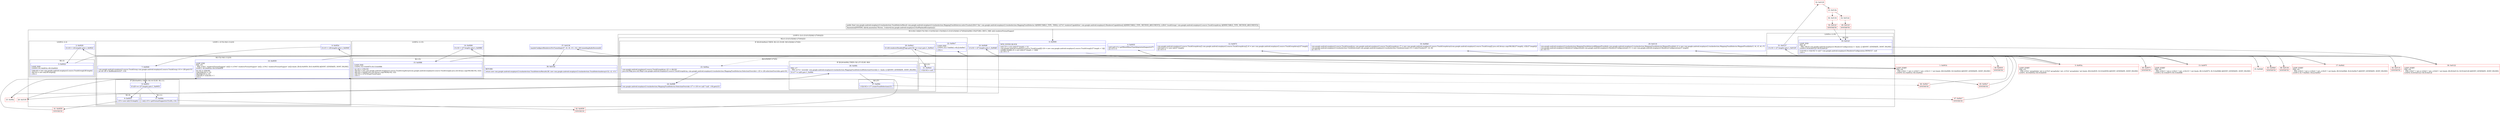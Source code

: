 digraph "CFG forcom.google.android.exoplayer2.trackselection.MappingTrackSelector.selectTracks([Lcom\/google\/android\/exoplayer2\/RendererCapabilities;Lcom\/google\/android\/exoplayer2\/source\/TrackGroupArray;)Lcom\/google\/android\/exoplayer2\/trackselection\/TrackSelectorResult;" {
subgraph cluster_Region_517780818 {
label = "R(12:0|(1:3)|4|(3:7|(1:9)(1:11)|10)|12|(1:15)|16|(2:(1:21)(3:23|24|(1:27)(0))|22)|29|(1:35)|37|38) | DECL_VAR: int[] rendererFormatSupport\l";
node [shape=record,color=blue];
Node_0 [shape=record,label="{0\:\ 0x0000|MTH_ENTER_BLOCK\l|int[] r23 = new int[(r27.length + 1)]\lcom.google.android.exoplayer2.source.TrackGroup[][] r24 = new com.google.android.exoplayer2.source.TrackGroup[(r27.length + 1)][]\lint[][][] int[][][] r6 = new int[(r27.length + 1)][][]\lint r16 = 0\l}"];
subgraph cluster_LoopRegion_982193285 {
label = "LOOP:0: (1:3)";
node [shape=record,color=blue];
Node_2 [shape=record,label="{2\:\ 0x0020|if (r16 \< r24.length) goto L_0x0022\l}"];
subgraph cluster_Region_1090932899 {
label = "R(1:3)";
node [shape=record,color=blue];
Node_3 [shape=record,label="{3\:\ 0x0022|LOOP_END\lLOOP:0: B:1:0x001b\-\>B:3:0x0022\l|r24[r16] = new com.google.android.exoplayer2.source.TrackGroup[r28.length]\lr6[r16] = new int[r28.length][]\lr16++\l}"];
}
}
Node_4 [shape=record,label="{4\:\ 0x0035|int[] int[] r5 = getMixedMimeTypeAdaptationSupport(r27)\lint r15 = 0\l}"];
subgraph cluster_LoopRegion_500659943 {
label = "LOOP:1: (3:7|(1:9)(1:11)|10)";
node [shape=record,color=blue];
Node_6 [shape=record,label="{6\:\ 0x003e|if (r15 \< r28.length) goto L_0x0040\l}"];
subgraph cluster_Region_1691818823 {
label = "R(3:7|(1:9)(1:11)|10)";
node [shape=record,color=blue];
Node_7 [shape=record,label="{7\:\ 0x0040|com.google.android.exoplayer2.source.TrackGroup com.google.android.exoplayer2.source.TrackGroup r14 = r28.get(r15)\lint int r20 = findRenderer(r27, r14)\l}"];
subgraph cluster_IfRegion_477393975 {
label = "IF [B:8:0x0051] THEN: R(1:9) ELSE: R(1:11)";
node [shape=record,color=blue];
Node_8 [shape=record,label="{8\:\ 0x0051|if (r20 == r27.length) goto L_0x0053\l}"];
subgraph cluster_Region_749235008 {
label = "R(1:9)";
node [shape=record,color=blue];
Node_9 [shape=record,label="{9\:\ 0x0053|r19 = new int[r14.length]\l}"];
}
subgraph cluster_Region_1035995902 {
label = "R(1:11)";
node [shape=record,color=blue];
Node_11 [shape=record,label="{11\:\ 0x006c|int[] r19 = getFormatSupport(r27[r20], r14)\l}"];
}
}
Node_10 [shape=record,label="{10\:\ 0x0059|LOOP_END\lPHI: r19 \l  PHI: (r19v1 'rendererFormatSupport' int[]) = (r19v0 'rendererFormatSupport' int[]), (r19v2 'rendererFormatSupport' int[]) binds: [B:42:0x0059, B:41:0x0059] A[DONT_GENERATE, DONT_INLINE]\lLOOP:1: B:5:0x003a\-\>B:10:0x0059\l|int r22 = r23[r20]\lr24[r20][r22] = r14\lr6[r20][r22] = r19\lr23[r20] = r23[r20] + 1\lr15++\l}"];
}
}
Node_12 [shape=record,label="{12\:\ 0x0073|com.google.android.exoplayer2.source.TrackGroupArray[] com.google.android.exoplayer2.source.TrackGroupArray[] r4 = new com.google.android.exoplayer2.source.TrackGroupArray[r27.length]\lint[] int[] r3 = new int[r27.length]\lint r16 = 0\l}"];
subgraph cluster_LoopRegion_2018356422 {
label = "LOOP:2: (1:15)";
node [shape=record,color=blue];
Node_14 [shape=record,label="{14\:\ 0x0084|if (r16 \< r27.length) goto L_0x0086\l}"];
subgraph cluster_Region_1499189627 {
label = "R(1:15)";
node [shape=record,color=blue];
Node_15 [shape=record,label="{15\:\ 0x0086|LOOP_END\lLOOP:2: B:13:0x007f\-\>B:15:0x0086\l|int r22 = r23[r16]\lr4[r16] = new com.google.android.exoplayer2.source.TrackGroupArray((com.google.android.exoplayer2.source.TrackGroup[]) java.util.Arrays.copyOf(r24[r16], r22))\lr6[r16] = (int[][]) java.util.Arrays.copyOf(r6[r16], r22)\lr3[r16] = r27[r16].getTrackType()\lr16++\l}"];
}
}
Node_16 [shape=record,label="{16\:\ 0x00b0|com.google.android.exoplayer2.source.TrackGroupArray com.google.android.exoplayer2.source.TrackGroupArray r7 = new com.google.android.exoplayer2.source.TrackGroupArray((com.google.android.exoplayer2.source.TrackGroup[]) java.util.Arrays.copyOf(r24[r27.length], r23[r27.length]))\lcom.google.android.exoplayer2.trackselection.TrackSelection[] com.google.android.exoplayer2.trackselection.TrackSelection[] r12 = selectTracks(r27, r4, r6)\lint r16 = 0\l}"];
subgraph cluster_LoopRegion_658200228 {
label = "LOOP:3: (2:(1:21)(3:23|24|(1:27)(0))|22)";
node [shape=record,color=blue];
Node_18 [shape=record,label="{18\:\ 0x00d6|if (r16 \< r27.length) goto L_0x00d8\l}"];
subgraph cluster_Region_1193768511 {
label = "R(2:(1:21)(3:23|24|(1:27)(0))|22)";
node [shape=record,color=blue];
subgraph cluster_IfRegion_815017398 {
label = "IF [B:20:0x00e2] THEN: R(1:21) ELSE: R(3:23|24|(1:27)(0))";
node [shape=record,color=blue];
Node_20 [shape=record,label="{20\:\ 0x00e2|if (r26.rendererDisabledFlags.get(r16) == true) goto L_0x00e4\l}"];
subgraph cluster_Region_196966436 {
label = "R(1:21)";
node [shape=record,color=blue];
Node_21 [shape=record,label="{21\:\ 0x00e4|r12[r16] = null\l}"];
}
subgraph cluster_Region_444644399 {
label = "R(3:23|24|(1:27)(0))";
node [shape=record,color=blue];
Node_23 [shape=record,label="{23\:\ 0x00ea|com.google.android.exoplayer2.source.TrackGroupArray r21 = r4[r16]\ljava.util.Map java.util.Map\<com.google.android.exoplayer2.source.TrackGroupArray, com.google.android.exoplayer2.trackselection.MappingTrackSelector.SelectionOverride\> r18 = r26.selectionOverrides.get(r16)\l}"];
Node_24 [shape=record,label="{24\:\ 0x00f8|com.google.android.exoplayer2.trackselection.MappingTrackSelector.SelectionOverride r17 = r18 == null ? null : r18.get(r21)\l}"];
subgraph cluster_IfRegion_1346533881 {
label = "IF [B:26:0x00fc] THEN: R(1:27) ELSE: R(0)";
node [shape=record,color=blue];
Node_26 [shape=record,label="{26\:\ 0x00fc|PHI: r17 \l  PHI: (r17v1 'override' com.google.android.exoplayer2.trackselection.MappingTrackSelector$SelectionOverride) =  binds: [] A[DONT_GENERATE, DONT_INLINE]\l|if (r17 != null) goto L_0x00fe\l}"];
subgraph cluster_Region_771442682 {
label = "R(1:27)";
node [shape=record,color=blue];
Node_27 [shape=record,label="{27\:\ 0x00fe|r12[r16] = r17.createTrackSelection(r21)\l}"];
}
subgraph cluster_Region_925891550 {
label = "R(0)";
node [shape=record,color=blue];
}
}
}
}
Node_22 [shape=record,label="{22\:\ 0x00e7|LOOP_END\lLOOP:3: B:17:0x00d1\-\>B:22:0x00e7\l|r16++\l}"];
}
}
Node_29 [shape=record,label="{29\:\ 0x0116|com.google.android.exoplayer2.trackselection.MappingTrackSelector$MappedTrackInfo com.google.android.exoplayer2.trackselection.MappingTrackSelector.MappedTrackInfo r2 = new com.google.android.exoplayer2.trackselection.MappingTrackSelector.MappedTrackInfo(r3, r4, r5, r6, r7)\lcom.google.android.exoplayer2.RendererConfiguration[] com.google.android.exoplayer2.RendererConfiguration[] r11 = new com.google.android.exoplayer2.RendererConfiguration[r27.length]\lint r16 = 0\l}"];
subgraph cluster_LoopRegion_758224013 {
label = "LOOP:4: (1:35)";
node [shape=record,color=blue];
Node_31 [shape=record,label="{31\:\ 0x0127|if (r16 \< r27.length) goto L_0x0129\l}"];
subgraph cluster_Region_847640494 {
label = "R(1:35)";
node [shape=record,color=blue];
Node_35 [shape=record,label="{35\:\ 0x012f|LOOP_END\lPHI: r8 \l  PHI: (r8v23 com.google.android.exoplayer2.RendererConfiguration) =  binds: [] A[DONT_GENERATE, DONT_INLINE]\lLOOP:4: B:30:0x0122\-\>B:35:0x012f\l|r11[r16] = r12[r16] != null ? com.google.android.exoplayer2.RendererConfiguration.DEFAULT : null\lr16++\l}"];
}
}
Node_37 [shape=record,label="{37\:\ 0x0136|maybeConfigureRenderersForTunneling(r27, r4, r6, r11, r12, r26.tunnelingAudioSessionId)\l}"];
Node_38 [shape=record,label="{38\:\ 0x014d|RETURN\l|return new com.google.android.exoplayer2.trackselection.TrackSelectorResult(r28, new com.google.android.exoplayer2.trackselection.TrackSelectionArray(r12), r2, r11)\l}"];
}
Node_1 [shape=record,color=red,label="{1\:\ 0x001b|LOOP_START\lPHI: r16 \l  PHI: (r16v1 'i' int) = (r16v0 'i' int), (r16v11 'i' int) binds: [B:0:0x0000, B:3:0x0022] A[DONT_GENERATE, DONT_INLINE]\lLOOP:0: B:1:0x001b\-\>B:3:0x0022\l}"];
Node_5 [shape=record,color=red,label="{5\:\ 0x003a|LOOP_START\lPHI: r15 \l  PHI: (r15v1 'groupIndex' int) = (r15v0 'groupIndex' int), (r15v2 'groupIndex' int) binds: [B:4:0x0035, B:10:0x0059] A[DONT_GENERATE, DONT_INLINE]\lLOOP:1: B:5:0x003a\-\>B:10:0x0059\l}"];
Node_13 [shape=record,color=red,label="{13\:\ 0x007f|LOOP_START\lPHI: r16 \l  PHI: (r16v3 'i' int) = (r16v2 'i' int), (r16v10 'i' int) binds: [B:12:0x0073, B:15:0x0086] A[DONT_GENERATE, DONT_INLINE]\lLOOP:2: B:13:0x007f\-\>B:15:0x0086\l}"];
Node_17 [shape=record,color=red,label="{17\:\ 0x00d1|LOOP_START\lPHI: r16 \l  PHI: (r16v5 'i' int) = (r16v4 'i' int), (r16v9 'i' int) binds: [B:16:0x00b0, B:22:0x00e7] A[DONT_GENERATE, DONT_INLINE]\lLOOP:3: B:17:0x00d1\-\>B:22:0x00e7\l}"];
Node_19 [shape=record,color=red,label="{19\:\ 0x00d8}"];
Node_25 [shape=record,color=red,label="{25\:\ 0x00fa}"];
Node_28 [shape=record,color=red,label="{28\:\ 0x0109}"];
Node_30 [shape=record,color=red,label="{30\:\ 0x0122|LOOP_START\lPHI: r16 \l  PHI: (r16v7 'i' int) = (r16v6 'i' int), (r16v8 'i' int) binds: [B:29:0x0116, B:35:0x012f] A[DONT_GENERATE, DONT_INLINE]\lLOOP:4: B:30:0x0122\-\>B:35:0x012f\l}"];
Node_32 [shape=record,color=red,label="{32\:\ 0x0129}"];
Node_33 [shape=record,color=red,label="{33\:\ 0x012b}"];
Node_34 [shape=record,color=red,label="{34\:\ 0x012d}"];
Node_36 [shape=record,color=red,label="{36\:\ 0x0134}"];
Node_39 [shape=record,color=red,label="{39\:\ 0x0035|SYNTHETIC\l}"];
Node_40 [shape=record,color=red,label="{40\:\ 0x0073|SYNTHETIC\l}"];
Node_41 [shape=record,color=red,label="{41\:\ 0x0059|SYNTHETIC\l}"];
Node_42 [shape=record,color=red,label="{42\:\ 0x0059|SYNTHETIC\l}"];
Node_43 [shape=record,color=red,label="{43\:\ 0x00b0|SYNTHETIC\l}"];
Node_44 [shape=record,color=red,label="{44\:\ 0x0116|SYNTHETIC\l}"];
Node_45 [shape=record,color=red,label="{45\:\ 0x00e7|SYNTHETIC\l}"];
Node_46 [shape=record,color=red,label="{46\:\ 0x00e7|SYNTHETIC\l}"];
Node_47 [shape=record,color=red,label="{47\:\ 0x00e7|SYNTHETIC\l}"];
Node_48 [shape=record,color=red,label="{48\:\ 0x0136|SYNTHETIC\l}"];
Node_49 [shape=record,color=red,label="{49\:\ 0x012f|SYNTHETIC\l}"];
Node_50 [shape=record,color=red,label="{50\:\ 0x012f|SYNTHETIC\l}"];
MethodNode[shape=record,label="{public final com.google.android.exoplayer2.trackselection.TrackSelectorResult com.google.android.exoplayer2.trackselection.MappingTrackSelector.selectTracks((r26v0 'this' com.google.android.exoplayer2.trackselection.MappingTrackSelector A[IMMUTABLE_TYPE, THIS]), (r27v0 'rendererCapabilities' com.google.android.exoplayer2.RendererCapabilities[] A[IMMUTABLE_TYPE, METHOD_ARGUMENT]), (r28v0 'trackGroups' com.google.android.exoplayer2.source.TrackGroupArray A[IMMUTABLE_TYPE, METHOD_ARGUMENT]))  | Annotation[SYSTEM, dalvik.annotation.Throws, \{value=[com.google.android.exoplayer2.ExoPlaybackException]\}]\l}"];
MethodNode -> Node_0;
Node_0 -> Node_1;
Node_2 -> Node_3;
Node_2 -> Node_39[style=dashed];
Node_3 -> Node_1;
Node_4 -> Node_5;
Node_6 -> Node_7;
Node_6 -> Node_40[style=dashed];
Node_7 -> Node_8;
Node_8 -> Node_9;
Node_8 -> Node_11[style=dashed];
Node_9 -> Node_41;
Node_11 -> Node_42;
Node_10 -> Node_5;
Node_12 -> Node_13;
Node_14 -> Node_15;
Node_14 -> Node_43[style=dashed];
Node_15 -> Node_13;
Node_16 -> Node_17;
Node_18 -> Node_19;
Node_18 -> Node_44[style=dashed];
Node_20 -> Node_21;
Node_20 -> Node_23[style=dashed];
Node_21 -> Node_45;
Node_23 -> Node_24;
Node_24 -> Node_25;
Node_24 -> Node_28;
Node_26 -> Node_27;
Node_26 -> Node_46[style=dashed];
Node_27 -> Node_47;
Node_22 -> Node_17;
Node_29 -> Node_30;
Node_31 -> Node_32;
Node_31 -> Node_48[style=dashed];
Node_35 -> Node_30;
Node_37 -> Node_38;
Node_1 -> Node_2;
Node_5 -> Node_6;
Node_13 -> Node_14;
Node_17 -> Node_18;
Node_19 -> Node_20;
Node_25 -> Node_26;
Node_28 -> Node_26;
Node_30 -> Node_31;
Node_32 -> Node_33;
Node_33 -> Node_34;
Node_33 -> Node_36;
Node_34 -> Node_49;
Node_36 -> Node_50;
Node_39 -> Node_4;
Node_40 -> Node_12;
Node_41 -> Node_10;
Node_42 -> Node_10;
Node_43 -> Node_16;
Node_44 -> Node_29;
Node_45 -> Node_22;
Node_46 -> Node_22;
Node_47 -> Node_22;
Node_48 -> Node_37;
Node_49 -> Node_35;
Node_50 -> Node_35;
}

